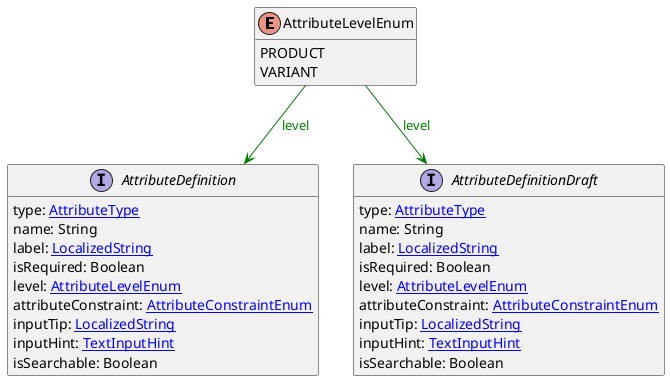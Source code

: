 @startuml

hide methods
enum AttributeLevelEnum {
    PRODUCT
    VARIANT
}
interface AttributeDefinition [[AttributeDefinition.svg]]  {
    type: [[AttributeType.svg AttributeType]]
    name: String
    label: [[LocalizedString.svg LocalizedString]]
    isRequired: Boolean
    level: [[AttributeLevelEnum.svg AttributeLevelEnum]]
    attributeConstraint: [[AttributeConstraintEnum.svg AttributeConstraintEnum]]
    inputTip: [[LocalizedString.svg LocalizedString]]
    inputHint: [[TextInputHint.svg TextInputHint]]
    isSearchable: Boolean
}
interface AttributeDefinitionDraft [[AttributeDefinitionDraft.svg]]  {
    type: [[AttributeType.svg AttributeType]]
    name: String
    label: [[LocalizedString.svg LocalizedString]]
    isRequired: Boolean
    level: [[AttributeLevelEnum.svg AttributeLevelEnum]]
    attributeConstraint: [[AttributeConstraintEnum.svg AttributeConstraintEnum]]
    inputTip: [[LocalizedString.svg LocalizedString]]
    inputHint: [[TextInputHint.svg TextInputHint]]
    isSearchable: Boolean
}
AttributeLevelEnum --> AttributeDefinition #green;text:green : "level"
AttributeLevelEnum --> AttributeDefinitionDraft #green;text:green : "level"
@enduml
